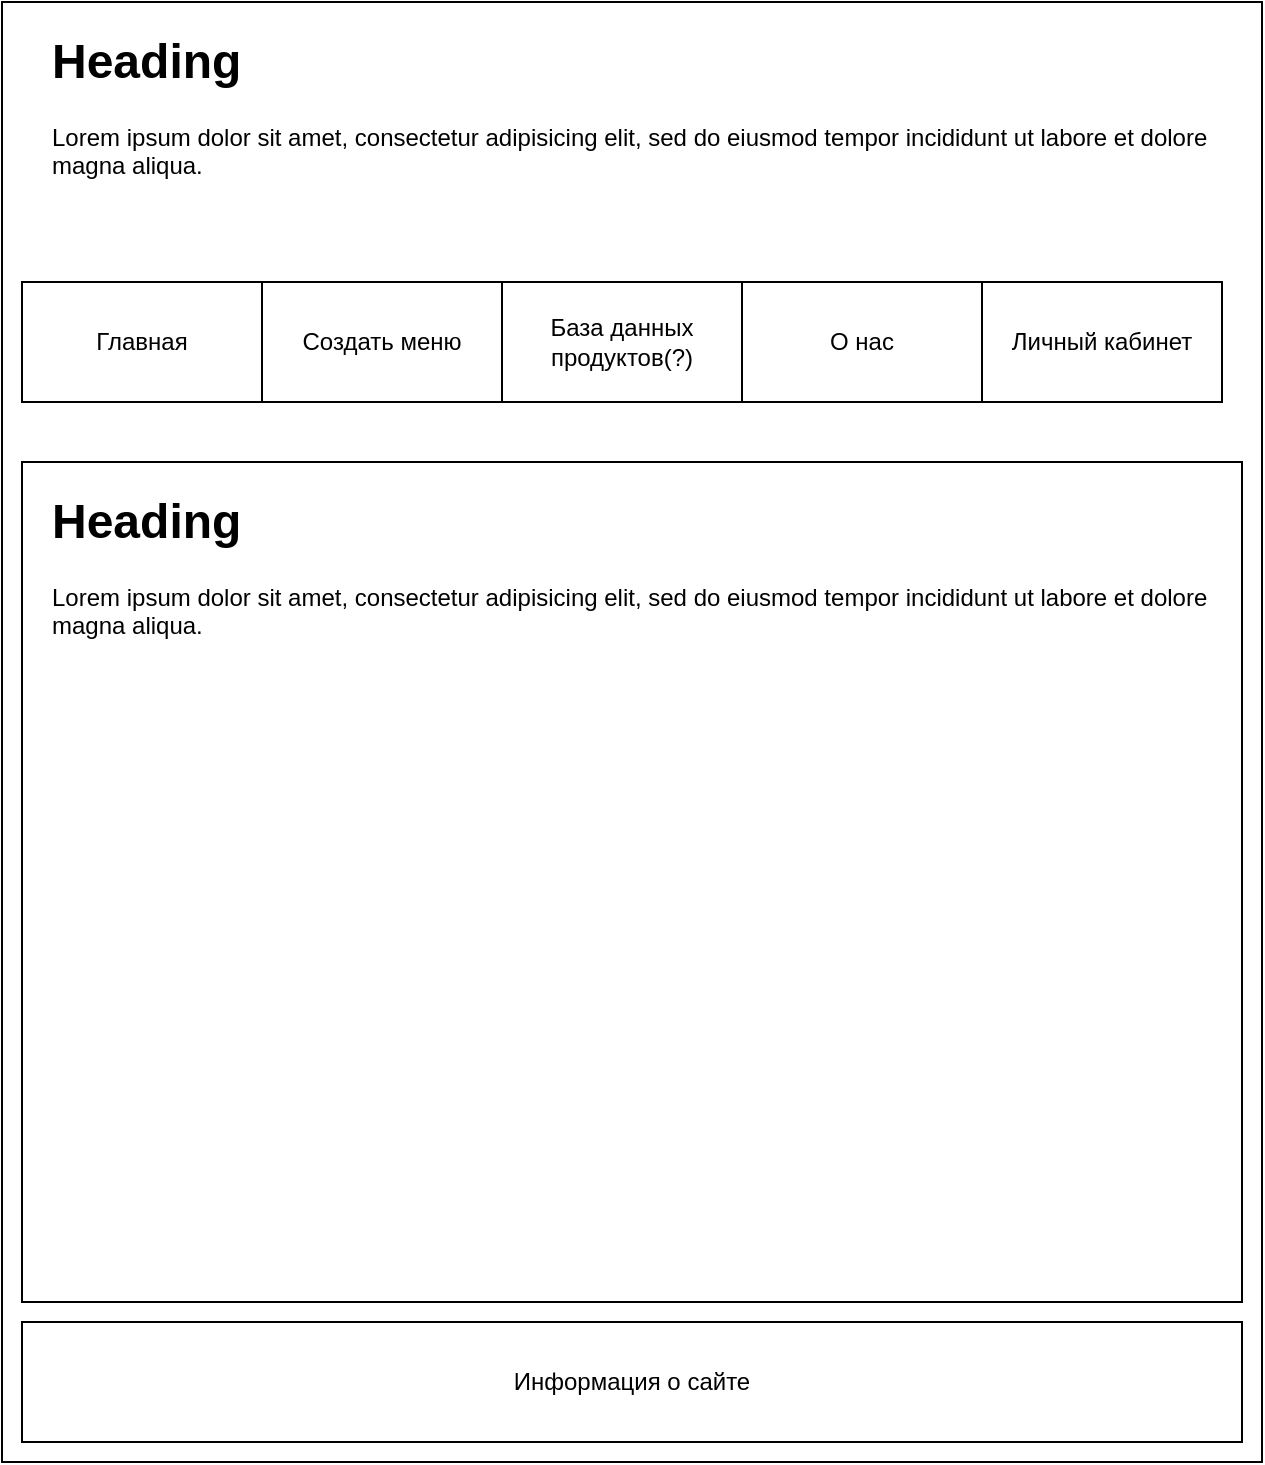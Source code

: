 <mxfile version="13.6.10" type="github"><diagram id="pxCFK9wRt8Guqwl1_Dvw" name="Page-1"><mxGraphModel dx="1422" dy="801" grid="1" gridSize="10" guides="1" tooltips="1" connect="1" arrows="1" fold="1" page="1" pageScale="1" pageWidth="827" pageHeight="1169" math="0" shadow="0"><root><mxCell id="0"/><mxCell id="1" parent="0"/><mxCell id="w342ecPgTiGl6fWxW-wp-1" value="" style="rounded=0;whiteSpace=wrap;html=1;" parent="1" vertex="1"><mxGeometry x="90" y="30" width="630" height="730" as="geometry"/></mxCell><mxCell id="w342ecPgTiGl6fWxW-wp-2" value="Главная" style="rounded=0;whiteSpace=wrap;html=1;" parent="1" vertex="1"><mxGeometry x="100" y="170" width="120" height="60" as="geometry"/></mxCell><mxCell id="w342ecPgTiGl6fWxW-wp-3" value="Создать меню" style="rounded=0;whiteSpace=wrap;html=1;" parent="1" vertex="1"><mxGeometry x="220" y="170" width="120" height="60" as="geometry"/></mxCell><mxCell id="w342ecPgTiGl6fWxW-wp-4" value="База данных продуктов(?)" style="rounded=0;whiteSpace=wrap;html=1;" parent="1" vertex="1"><mxGeometry x="340" y="170" width="120" height="60" as="geometry"/></mxCell><mxCell id="w342ecPgTiGl6fWxW-wp-5" value="О нас" style="rounded=0;whiteSpace=wrap;html=1;" parent="1" vertex="1"><mxGeometry x="460" y="170" width="120" height="60" as="geometry"/></mxCell><mxCell id="w342ecPgTiGl6fWxW-wp-6" value="Личный кабинет" style="rounded=0;whiteSpace=wrap;html=1;" parent="1" vertex="1"><mxGeometry x="580" y="170" width="120" height="60" as="geometry"/></mxCell><mxCell id="w342ecPgTiGl6fWxW-wp-7" value="&lt;h1&gt;Heading&lt;/h1&gt;&lt;p&gt;Lorem ipsum dolor sit amet, consectetur adipisicing elit, sed do eiusmod tempor incididunt ut labore et dolore magna aliqua.&lt;/p&gt;" style="text;html=1;strokeColor=none;fillColor=none;spacing=5;spacingTop=-20;whiteSpace=wrap;overflow=hidden;rounded=0;" parent="1" vertex="1"><mxGeometry x="110" y="40" width="590" height="120" as="geometry"/></mxCell><mxCell id="w342ecPgTiGl6fWxW-wp-9" value="" style="rounded=0;whiteSpace=wrap;html=1;" parent="1" vertex="1"><mxGeometry x="100" y="260" width="610" height="420" as="geometry"/></mxCell><mxCell id="w342ecPgTiGl6fWxW-wp-10" value="&lt;h1&gt;Heading&lt;/h1&gt;&lt;p&gt;Lorem ipsum dolor sit amet, consectetur adipisicing elit, sed do eiusmod tempor incididunt ut labore et dolore magna aliqua.&lt;/p&gt;" style="text;html=1;strokeColor=none;fillColor=none;spacing=5;spacingTop=-20;whiteSpace=wrap;overflow=hidden;rounded=0;" parent="1" vertex="1"><mxGeometry x="110" y="270" width="590" height="430" as="geometry"/></mxCell><mxCell id="ypdQFds4CoR5qx9YrXrt-1" value="&lt;div&gt;Информация о сайте&lt;/div&gt;" style="rounded=0;whiteSpace=wrap;html=1;" parent="1" vertex="1"><mxGeometry x="100" y="690" width="610" height="60" as="geometry"/></mxCell></root></mxGraphModel></diagram></mxfile>